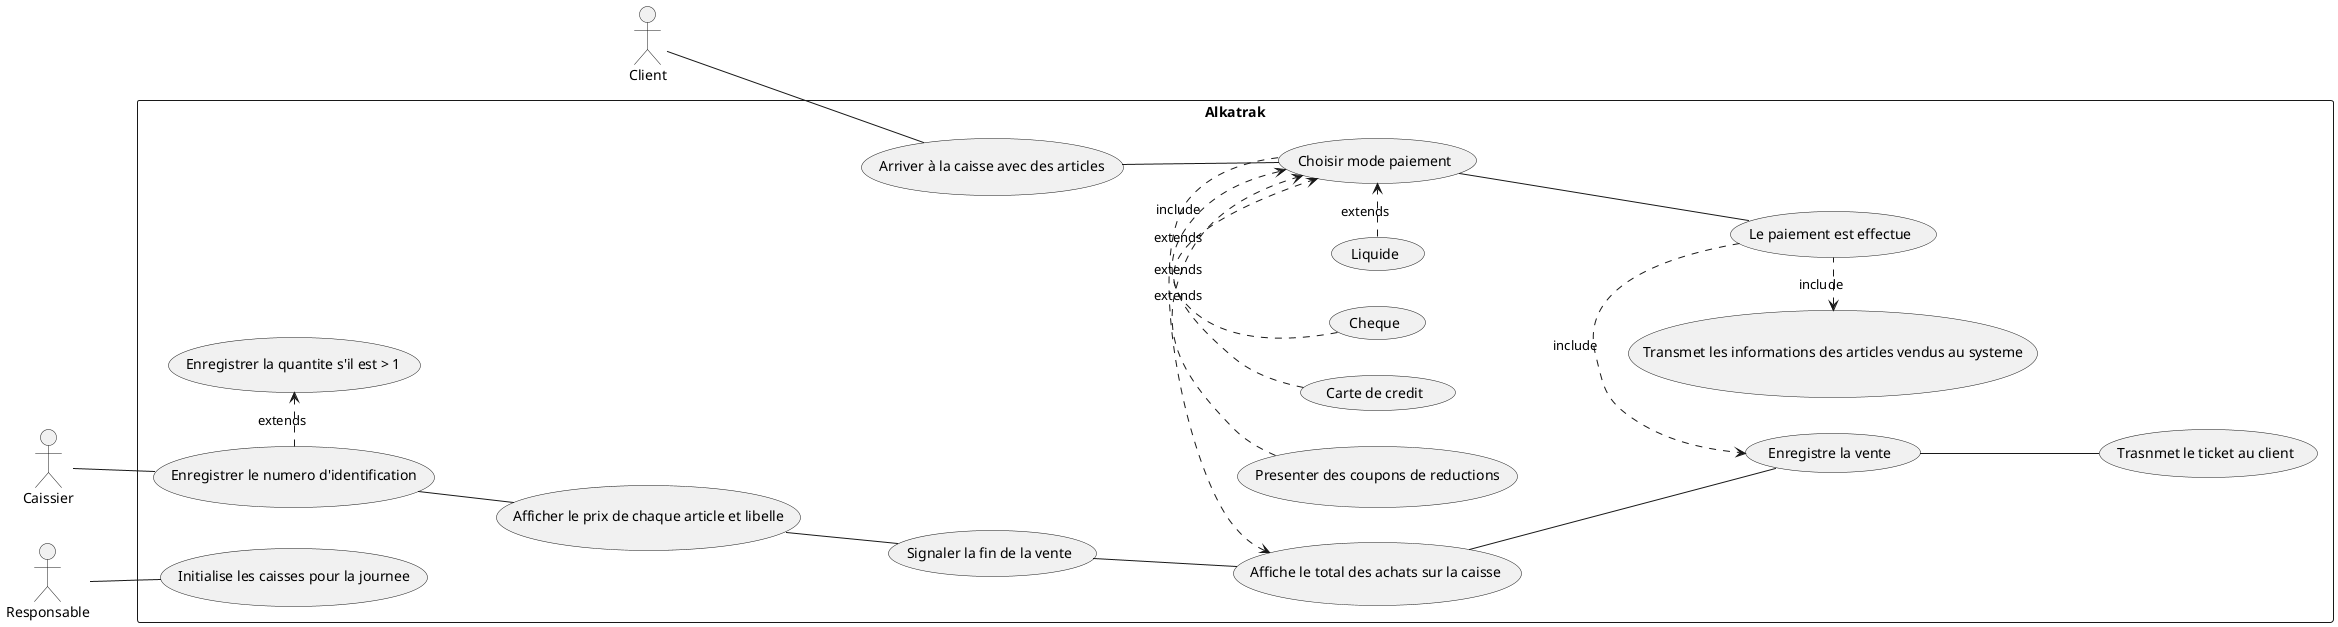 @startuml

left to right direction

Actor Client
Actor Caissier
Actor Responsable

rectangle "Alkatrak"{

    usecase "Arriver à la caisse avec des articles" as UC1
    usecase "Enregistrer le numero d'identification" as UC2
    usecase "Enregistrer la quantite s'il est > 1" as UC3
    
    usecase "Afficher le prix de chaque article et libelle" as UC4
    
    usecase "Signaler la fin de la vente" as UC5
    usecase "Affiche le total des achats sur la caisse " as UC6
    usecase "Choisir mode paiement" as UC7
    usecase "Liquide" as UC8
    usecase "Cheque" as UC9
    usecase "Carte de credit" as UC10

    usecase "Enregistre la vente" as UC11
    usecase "Trasnmet le ticket au client" as UC12

    usecase "Presenter des coupons de reductions" as UC13
    usecase "Transmet les informations des articles vendus au systeme" as UC14

    usecase "Initialise les caisses pour la journee" as UC15

    usecase "Le paiement est effectue" as UC16
}

Client -- UC1
Caissier -- UC2
(UC2) .> (UC3) : extends
UC2 -- UC4 
UC4 -- UC5
UC5 -- UC6
UC6 -- UC11
(UC6) <. (UC7) : include

UC1 -- UC7



(UC8) .> (UC7) : extends
(UC9) .> (UC7) : extends
(UC10) .> (UC7) : extends
UC7 -- UC16 
(UC16) .> (UC11) : include
UC11 -- UC12

(UC13) .> (UC7) : extends

(UC14) <. (UC16) : include



Responsable -- UC15



@enduml